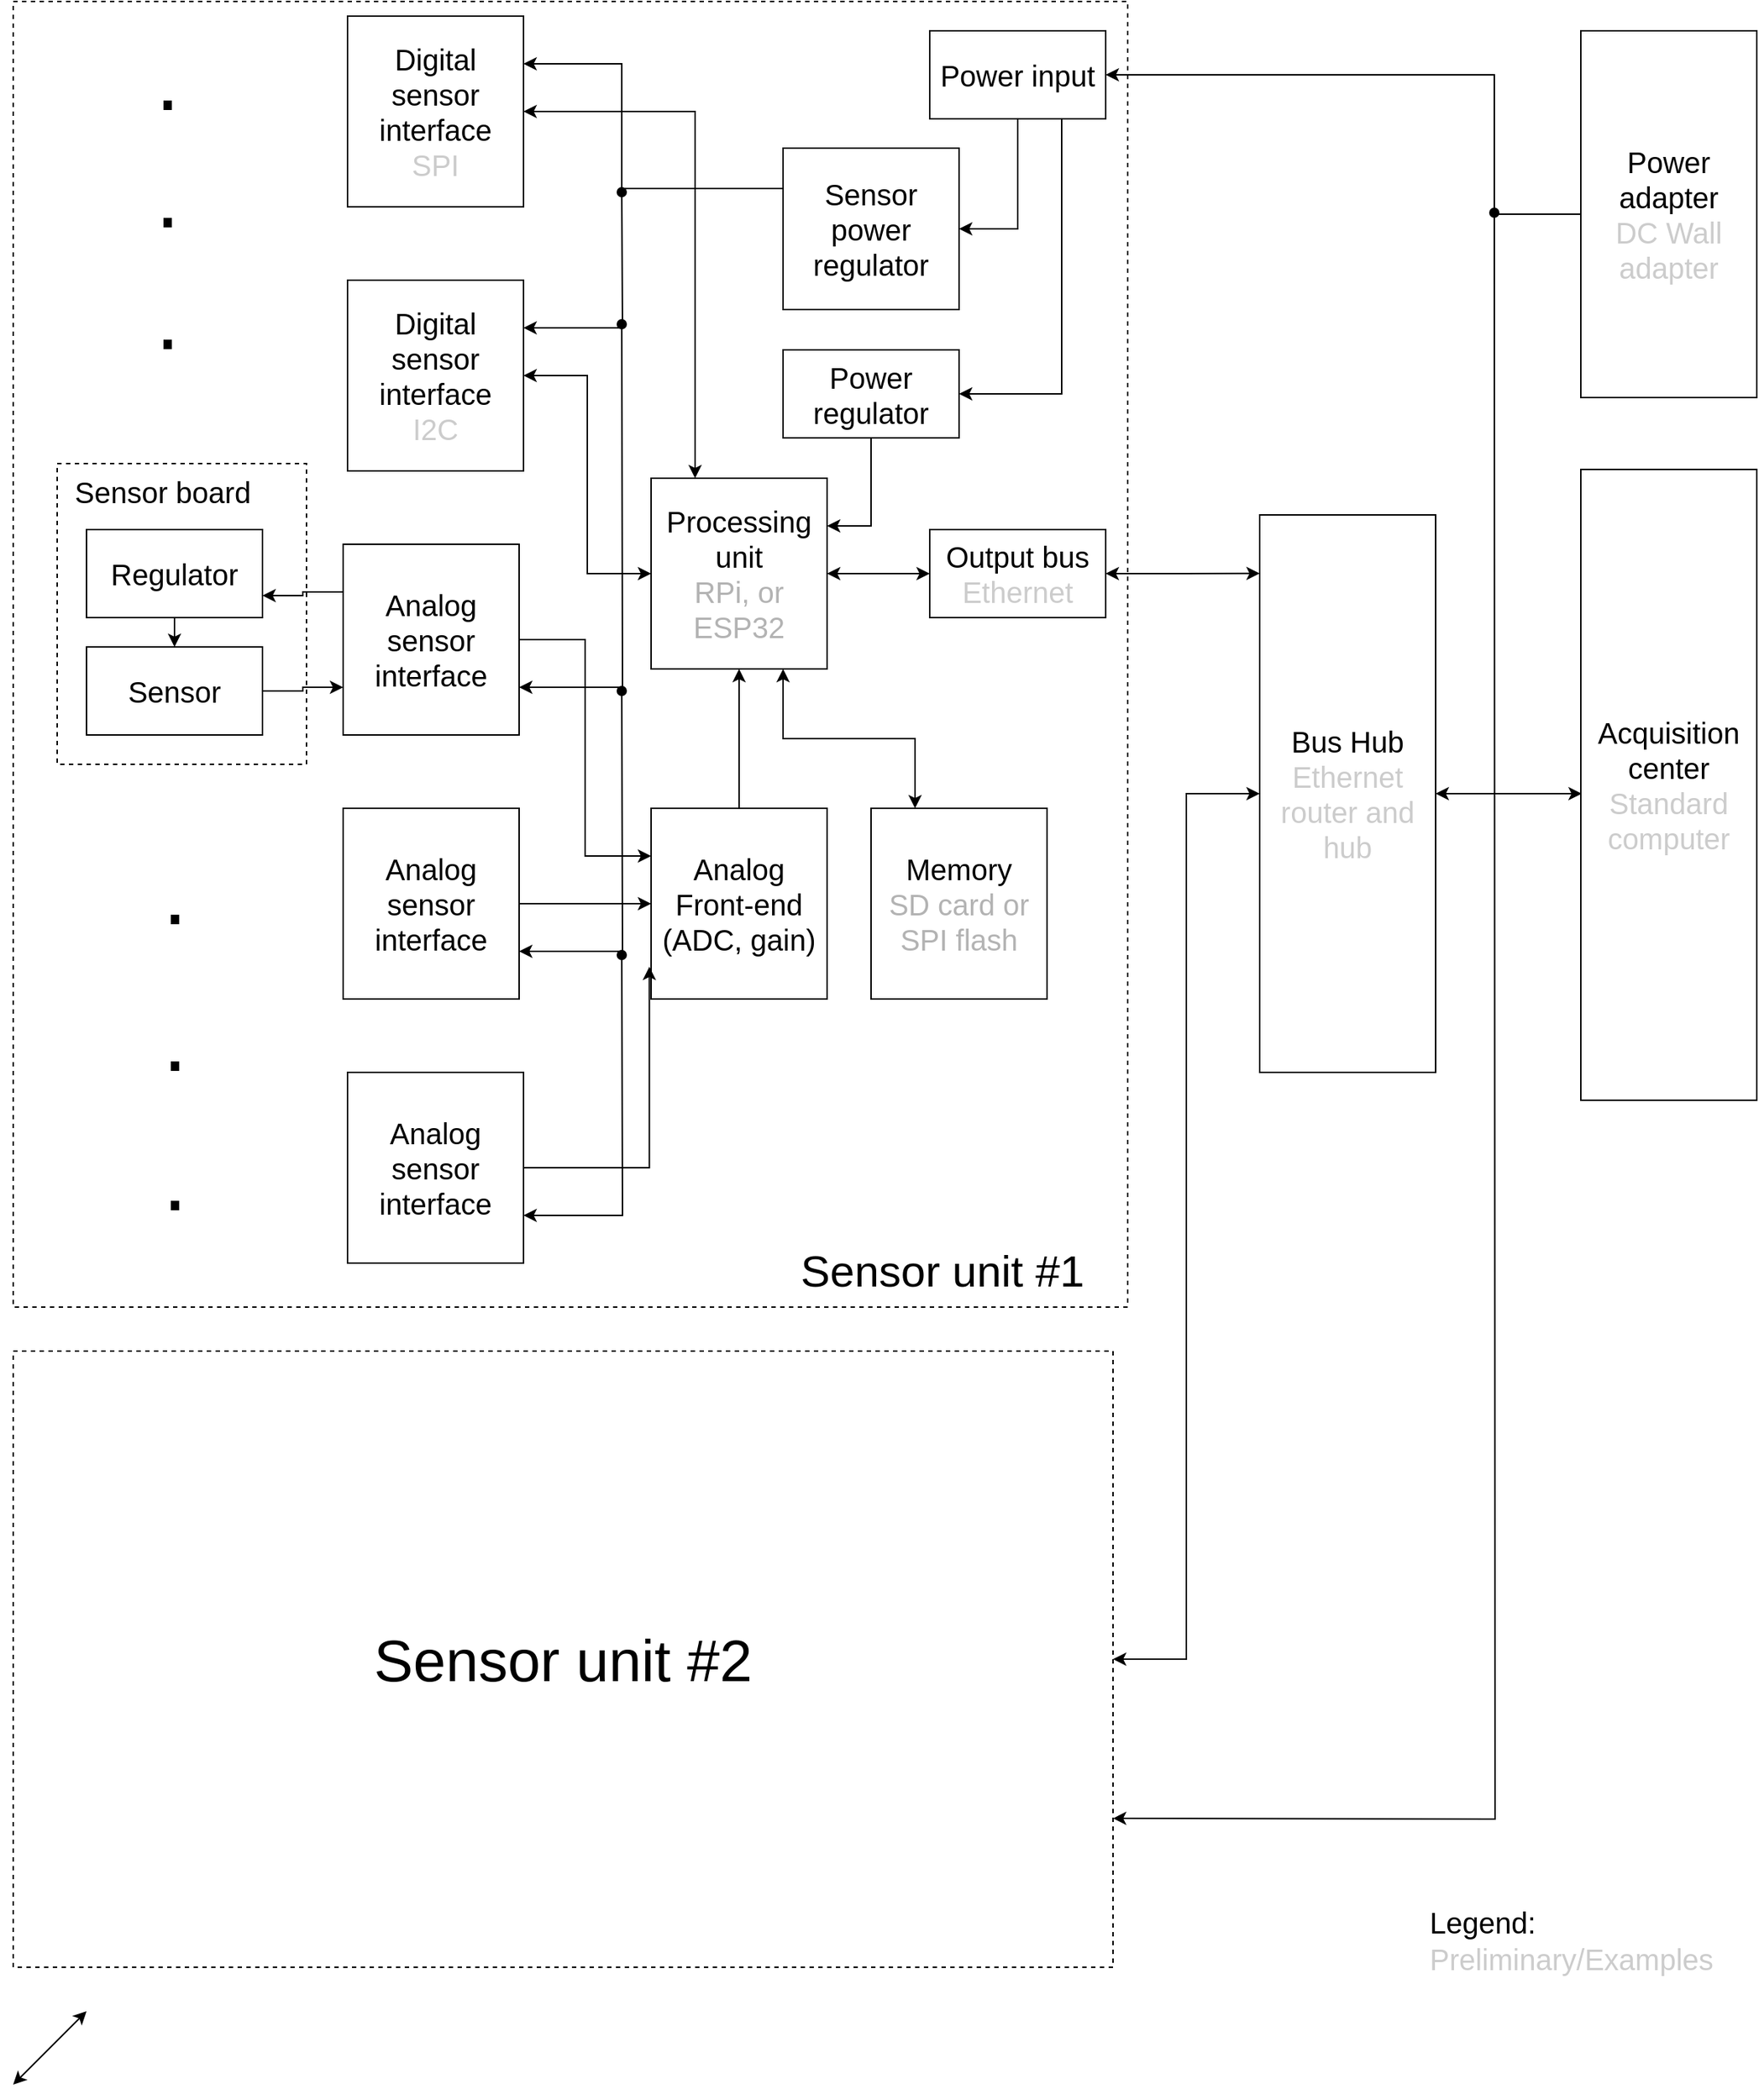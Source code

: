 <mxfile version="10.6.6" type="google"><diagram name="Page-1" id="efa7a0a1-bf9b-a30e-e6df-94a7791c09e9"><mxGraphModel dx="1394" dy="764" grid="1" gridSize="10" guides="1" tooltips="1" connect="1" arrows="1" fold="1" page="1" pageScale="1" pageWidth="826" pageHeight="1169" background="#ffffff" math="0" shadow="0"><root><mxCell id="0"/><mxCell id="1" parent="0"/><mxCell id="kzkqKNLbDxh-pXagG_wJ-166" value="" style="rounded=0;whiteSpace=wrap;html=1;dashed=1;" parent="1" vertex="1"><mxGeometry x="50" y="10" width="760" height="890" as="geometry"/></mxCell><mxCell id="kzkqKNLbDxh-pXagG_wJ-118" style="edgeStyle=orthogonalEdgeStyle;rounded=0;orthogonalLoop=1;jettySize=auto;html=1;exitX=1;exitY=0.5;exitDx=0;exitDy=0;startArrow=classic;startFill=1;" parent="1" source="kzkqKNLbDxh-pXagG_wJ-114" target="kzkqKNLbDxh-pXagG_wJ-117" edge="1"><mxGeometry relative="1" as="geometry"/></mxCell><mxCell id="kzkqKNLbDxh-pXagG_wJ-114" value="&lt;font style=&quot;font-size: 20px&quot;&gt;Processing unit&lt;br&gt;&lt;font color=&quot;#b3b3b3&quot;&gt;RPi, or ESP32&lt;/font&gt;&lt;br&gt;&lt;/font&gt;" style="rounded=0;whiteSpace=wrap;html=1;" parent="1" vertex="1"><mxGeometry x="485" y="335" width="120" height="130" as="geometry"/></mxCell><mxCell id="kzkqKNLbDxh-pXagG_wJ-146" style="edgeStyle=orthogonalEdgeStyle;rounded=0;orthogonalLoop=1;jettySize=auto;html=1;exitX=1;exitY=0.5;exitDx=0;exitDy=0;startArrow=classic;startFill=1;endArrow=classic;endFill=1;entryX=0;entryY=0.105;entryDx=0;entryDy=0;entryPerimeter=0;" parent="1" source="kzkqKNLbDxh-pXagG_wJ-117" target="kzkqKNLbDxh-pXagG_wJ-127" edge="1"><mxGeometry relative="1" as="geometry"><mxPoint x="899" y="399" as="targetPoint"/></mxGeometry></mxCell><mxCell id="kzkqKNLbDxh-pXagG_wJ-117" value="&lt;font style=&quot;font-size: 20px&quot;&gt;Output bus&lt;br&gt;&lt;font color=&quot;#cccccc&quot;&gt;Ethernet&lt;/font&gt;&lt;br&gt;&lt;/font&gt;" style="rounded=0;whiteSpace=wrap;html=1;" parent="1" vertex="1"><mxGeometry x="675" y="370" width="120" height="60" as="geometry"/></mxCell><mxCell id="kzkqKNLbDxh-pXagG_wJ-120" value="&lt;font style=&quot;font-size: 20px&quot; color=&quot;#cccccc&quot;&gt;Preliminary/Examples&lt;/font&gt;" style="text;html=1;resizable=0;points=[];autosize=1;align=left;verticalAlign=top;spacingTop=-4;" parent="1" vertex="1"><mxGeometry x="1014" y="1330" width="210" height="20" as="geometry"/></mxCell><mxCell id="kzkqKNLbDxh-pXagG_wJ-123" style="edgeStyle=orthogonalEdgeStyle;rounded=0;orthogonalLoop=1;jettySize=auto;html=1;exitX=0.5;exitY=0;exitDx=0;exitDy=0;entryX=0.5;entryY=1;entryDx=0;entryDy=0;startArrow=none;startFill=0;" parent="1" source="kzkqKNLbDxh-pXagG_wJ-122" target="kzkqKNLbDxh-pXagG_wJ-114" edge="1"><mxGeometry relative="1" as="geometry"/></mxCell><mxCell id="kzkqKNLbDxh-pXagG_wJ-122" value="&lt;font style=&quot;font-size: 20px&quot;&gt;Analog Front-end&lt;br&gt;(ADC, gain)&lt;br&gt;&lt;/font&gt;" style="rounded=0;whiteSpace=wrap;html=1;" parent="1" vertex="1"><mxGeometry x="485" y="560" width="120" height="130" as="geometry"/></mxCell><mxCell id="kzkqKNLbDxh-pXagG_wJ-149" style="edgeStyle=orthogonalEdgeStyle;rounded=0;orthogonalLoop=1;jettySize=auto;html=1;exitX=1;exitY=0.5;exitDx=0;exitDy=0;entryX=0;entryY=0.5;entryDx=0;entryDy=0;startArrow=classic;startFill=1;endArrow=none;endFill=0;" parent="1" source="kzkqKNLbDxh-pXagG_wJ-124" target="kzkqKNLbDxh-pXagG_wJ-148" edge="1"><mxGeometry relative="1" as="geometry"><Array as="points"><mxPoint x="1060" y="60"/><mxPoint x="1060" y="155"/></Array></mxGeometry></mxCell><mxCell id="kzkqKNLbDxh-pXagG_wJ-153" style="edgeStyle=orthogonalEdgeStyle;rounded=0;orthogonalLoop=1;jettySize=auto;html=1;exitX=0.75;exitY=1;exitDx=0;exitDy=0;entryX=1;entryY=0.5;entryDx=0;entryDy=0;startArrow=none;startFill=0;endArrow=classic;endFill=1;" parent="1" source="kzkqKNLbDxh-pXagG_wJ-124" target="kzkqKNLbDxh-pXagG_wJ-151" edge="1"><mxGeometry relative="1" as="geometry"/></mxCell><mxCell id="kzkqKNLbDxh-pXagG_wJ-156" style="edgeStyle=orthogonalEdgeStyle;rounded=0;orthogonalLoop=1;jettySize=auto;html=1;exitX=0.5;exitY=1;exitDx=0;exitDy=0;entryX=1;entryY=0.5;entryDx=0;entryDy=0;startArrow=none;startFill=0;endArrow=classic;endFill=1;" parent="1" source="kzkqKNLbDxh-pXagG_wJ-124" target="kzkqKNLbDxh-pXagG_wJ-152" edge="1"><mxGeometry relative="1" as="geometry"/></mxCell><mxCell id="kzkqKNLbDxh-pXagG_wJ-124" value="&lt;font style=&quot;font-size: 20px&quot;&gt;Power input&lt;br&gt;&lt;/font&gt;" style="rounded=0;whiteSpace=wrap;html=1;" parent="1" vertex="1"><mxGeometry x="675" y="30" width="120" height="60" as="geometry"/></mxCell><mxCell id="kzkqKNLbDxh-pXagG_wJ-129" style="edgeStyle=orthogonalEdgeStyle;rounded=0;orthogonalLoop=1;jettySize=auto;html=1;exitX=1;exitY=0.5;exitDx=0;exitDy=0;entryX=0.005;entryY=0.514;entryDx=0;entryDy=0;entryPerimeter=0;startArrow=classic;startFill=1;endArrow=classic;endFill=1;" parent="1" source="kzkqKNLbDxh-pXagG_wJ-127" target="kzkqKNLbDxh-pXagG_wJ-128" edge="1"><mxGeometry relative="1" as="geometry"/></mxCell><mxCell id="kzkqKNLbDxh-pXagG_wJ-145" style="edgeStyle=orthogonalEdgeStyle;rounded=0;orthogonalLoop=1;jettySize=auto;html=1;exitX=0;exitY=0.5;exitDx=0;exitDy=0;entryX=1;entryY=0.5;entryDx=0;entryDy=0;startArrow=classic;startFill=1;endArrow=classic;endFill=1;" parent="1" source="kzkqKNLbDxh-pXagG_wJ-127" target="kzkqKNLbDxh-pXagG_wJ-143" edge="1"><mxGeometry relative="1" as="geometry"/></mxCell><mxCell id="kzkqKNLbDxh-pXagG_wJ-127" value="&lt;font style=&quot;font-size: 20px&quot;&gt;Bus Hub&lt;br&gt;&lt;font color=&quot;#cccccc&quot;&gt;Ethernet router and hub&lt;/font&gt;&lt;br&gt;&lt;/font&gt;" style="rounded=0;whiteSpace=wrap;html=1;" parent="1" vertex="1"><mxGeometry x="900" y="360" width="120" height="380" as="geometry"/></mxCell><mxCell id="kzkqKNLbDxh-pXagG_wJ-128" value="&lt;font style=&quot;font-size: 20px&quot;&gt;Acquisition center&lt;br&gt;&lt;font color=&quot;#cccccc&quot;&gt;Standard computer&lt;/font&gt;&lt;br&gt;&lt;/font&gt;" style="rounded=0;whiteSpace=wrap;html=1;" parent="1" vertex="1"><mxGeometry x="1119" y="329" width="120" height="430" as="geometry"/></mxCell><mxCell id="kzkqKNLbDxh-pXagG_wJ-132" style="edgeStyle=orthogonalEdgeStyle;rounded=0;orthogonalLoop=1;jettySize=auto;html=1;exitX=1;exitY=0.5;exitDx=0;exitDy=0;entryX=0;entryY=0.5;entryDx=0;entryDy=0;startArrow=none;startFill=0;endArrow=classic;endFill=1;" parent="1" source="kzkqKNLbDxh-pXagG_wJ-131" target="kzkqKNLbDxh-pXagG_wJ-122" edge="1"><mxGeometry relative="1" as="geometry"/></mxCell><mxCell id="kzkqKNLbDxh-pXagG_wJ-163" style="edgeStyle=orthogonalEdgeStyle;rounded=0;orthogonalLoop=1;jettySize=auto;html=1;exitX=1;exitY=0.75;exitDx=0;exitDy=0;startArrow=classic;startFill=1;endArrow=oval;endFill=1;" parent="1" source="kzkqKNLbDxh-pXagG_wJ-131" edge="1"><mxGeometry relative="1" as="geometry"><mxPoint x="465" y="480.0" as="targetPoint"/></mxGeometry></mxCell><mxCell id="kzkqKNLbDxh-pXagG_wJ-131" value="&lt;font style=&quot;font-size: 20px&quot;&gt;Analog sensor interface&lt;br&gt;&lt;/font&gt;" style="rounded=0;whiteSpace=wrap;html=1;" parent="1" vertex="1"><mxGeometry x="275" y="560" width="120" height="130" as="geometry"/></mxCell><mxCell id="kzkqKNLbDxh-pXagG_wJ-134" style="edgeStyle=orthogonalEdgeStyle;rounded=0;orthogonalLoop=1;jettySize=auto;html=1;exitX=1;exitY=0.5;exitDx=0;exitDy=0;entryX=-0.01;entryY=0.831;entryDx=0;entryDy=0;entryPerimeter=0;startArrow=none;startFill=0;endArrow=classic;endFill=1;" parent="1" source="kzkqKNLbDxh-pXagG_wJ-133" target="kzkqKNLbDxh-pXagG_wJ-122" edge="1"><mxGeometry relative="1" as="geometry"/></mxCell><mxCell id="kzkqKNLbDxh-pXagG_wJ-164" style="edgeStyle=orthogonalEdgeStyle;rounded=0;orthogonalLoop=1;jettySize=auto;html=1;exitX=1;exitY=0.75;exitDx=0;exitDy=0;startArrow=classic;startFill=1;endArrow=oval;endFill=1;" parent="1" source="kzkqKNLbDxh-pXagG_wJ-133" edge="1"><mxGeometry relative="1" as="geometry"><mxPoint x="465" y="660.0" as="targetPoint"/></mxGeometry></mxCell><mxCell id="kzkqKNLbDxh-pXagG_wJ-133" value="&lt;font style=&quot;font-size: 20px&quot;&gt;Analog sensor interface&lt;br&gt;&lt;/font&gt;" style="rounded=0;whiteSpace=wrap;html=1;" parent="1" vertex="1"><mxGeometry x="278" y="740" width="120" height="130" as="geometry"/></mxCell><mxCell id="kzkqKNLbDxh-pXagG_wJ-136" style="edgeStyle=orthogonalEdgeStyle;rounded=0;orthogonalLoop=1;jettySize=auto;html=1;exitX=1;exitY=0.5;exitDx=0;exitDy=0;entryX=0;entryY=0.25;entryDx=0;entryDy=0;startArrow=none;startFill=0;endArrow=classic;endFill=1;" parent="1" source="kzkqKNLbDxh-pXagG_wJ-135" target="kzkqKNLbDxh-pXagG_wJ-122" edge="1"><mxGeometry relative="1" as="geometry"/></mxCell><mxCell id="kzkqKNLbDxh-pXagG_wJ-162" style="edgeStyle=orthogonalEdgeStyle;rounded=0;orthogonalLoop=1;jettySize=auto;html=1;exitX=1;exitY=0.75;exitDx=0;exitDy=0;startArrow=classic;startFill=1;endArrow=oval;endFill=1;" parent="1" source="kzkqKNLbDxh-pXagG_wJ-135" edge="1"><mxGeometry relative="1" as="geometry"><mxPoint x="465" y="230" as="targetPoint"/></mxGeometry></mxCell><mxCell id="kzkqKNLbDxh-pXagG_wJ-135" value="&lt;font style=&quot;font-size: 20px&quot;&gt;Analog sensor interface&lt;br&gt;&lt;/font&gt;" style="rounded=0;whiteSpace=wrap;html=1;" parent="1" vertex="1"><mxGeometry x="275" y="380" width="120" height="130" as="geometry"/></mxCell><mxCell id="kzkqKNLbDxh-pXagG_wJ-139" style="edgeStyle=orthogonalEdgeStyle;rounded=0;orthogonalLoop=1;jettySize=auto;html=1;exitX=1;exitY=0.5;exitDx=0;exitDy=0;entryX=0;entryY=0.5;entryDx=0;entryDy=0;startArrow=classic;startFill=1;endArrow=classic;endFill=1;" parent="1" source="kzkqKNLbDxh-pXagG_wJ-137" target="kzkqKNLbDxh-pXagG_wJ-114" edge="1"><mxGeometry relative="1" as="geometry"/></mxCell><mxCell id="kzkqKNLbDxh-pXagG_wJ-161" style="edgeStyle=orthogonalEdgeStyle;rounded=0;orthogonalLoop=1;jettySize=auto;html=1;exitX=1;exitY=0.25;exitDx=0;exitDy=0;startArrow=classic;startFill=1;endArrow=oval;endFill=1;" parent="1" source="kzkqKNLbDxh-pXagG_wJ-137" edge="1"><mxGeometry relative="1" as="geometry"><mxPoint x="465" y="140" as="targetPoint"/></mxGeometry></mxCell><mxCell id="kzkqKNLbDxh-pXagG_wJ-137" value="&lt;font style=&quot;font-size: 20px&quot;&gt;Digital sensor interface&lt;br&gt;&lt;font color=&quot;#cccccc&quot;&gt;I2C&lt;/font&gt;&lt;br&gt;&lt;/font&gt;" style="rounded=0;whiteSpace=wrap;html=1;" parent="1" vertex="1"><mxGeometry x="278" y="200" width="120" height="130" as="geometry"/></mxCell><mxCell id="kzkqKNLbDxh-pXagG_wJ-141" style="edgeStyle=orthogonalEdgeStyle;rounded=0;orthogonalLoop=1;jettySize=auto;html=1;exitX=1;exitY=0.5;exitDx=0;exitDy=0;entryX=0.25;entryY=0;entryDx=0;entryDy=0;startArrow=classic;startFill=1;endArrow=classic;endFill=1;" parent="1" source="kzkqKNLbDxh-pXagG_wJ-138" target="kzkqKNLbDxh-pXagG_wJ-114" edge="1"><mxGeometry relative="1" as="geometry"/></mxCell><mxCell id="kzkqKNLbDxh-pXagG_wJ-138" value="&lt;font style=&quot;font-size: 20px&quot;&gt;Digital sensor interface&lt;br&gt;&lt;font color=&quot;#cccccc&quot;&gt;SPI&lt;/font&gt;&lt;br&gt;&lt;/font&gt;" style="rounded=0;whiteSpace=wrap;html=1;" parent="1" vertex="1"><mxGeometry x="278" y="20" width="120" height="130" as="geometry"/></mxCell><mxCell id="kzkqKNLbDxh-pXagG_wJ-142" value="&lt;font style=&quot;font-size: 20px&quot;&gt;Legend:&lt;/font&gt;" style="text;html=1;resizable=0;points=[];autosize=1;align=left;verticalAlign=top;spacingTop=-4;" parent="1" vertex="1"><mxGeometry x="1014" y="1305" width="90" height="20" as="geometry"/></mxCell><mxCell id="kzkqKNLbDxh-pXagG_wJ-150" style="edgeStyle=orthogonalEdgeStyle;rounded=0;orthogonalLoop=1;jettySize=auto;html=1;exitX=1;exitY=0.75;exitDx=0;exitDy=0;startArrow=classic;startFill=1;endArrow=oval;endFill=1;" parent="1" edge="1"><mxGeometry relative="1" as="geometry"><mxPoint x="1060" y="154" as="targetPoint"/><mxPoint x="800" y="1248.529" as="sourcePoint"/></mxGeometry></mxCell><mxCell id="kzkqKNLbDxh-pXagG_wJ-143" value="&lt;font style=&quot;font-size: 40px&quot;&gt;Sensor unit #2&lt;/font&gt;" style="rounded=0;whiteSpace=wrap;html=1;dashed=1;" parent="1" vertex="1"><mxGeometry x="50" y="930" width="750" height="420" as="geometry"/></mxCell><mxCell id="kzkqKNLbDxh-pXagG_wJ-148" value="&lt;font style=&quot;font-size: 20px&quot;&gt;Power adapter&lt;br&gt;&lt;font color=&quot;#cccccc&quot;&gt;DC Wall adapter&lt;/font&gt;&lt;br&gt;&lt;/font&gt;" style="rounded=0;whiteSpace=wrap;html=1;" parent="1" vertex="1"><mxGeometry x="1119" y="30" width="120" height="250" as="geometry"/></mxCell><mxCell id="kzkqKNLbDxh-pXagG_wJ-155" style="edgeStyle=orthogonalEdgeStyle;rounded=0;orthogonalLoop=1;jettySize=auto;html=1;exitX=0.5;exitY=1;exitDx=0;exitDy=0;entryX=1;entryY=0.25;entryDx=0;entryDy=0;startArrow=none;startFill=0;endArrow=classic;endFill=1;" parent="1" source="kzkqKNLbDxh-pXagG_wJ-151" target="kzkqKNLbDxh-pXagG_wJ-114" edge="1"><mxGeometry relative="1" as="geometry"/></mxCell><mxCell id="kzkqKNLbDxh-pXagG_wJ-151" value="&lt;font style=&quot;font-size: 20px&quot;&gt;Power regulator&lt;br&gt;&lt;/font&gt;" style="rounded=0;whiteSpace=wrap;html=1;" parent="1" vertex="1"><mxGeometry x="575" y="247.5" width="120" height="60" as="geometry"/></mxCell><mxCell id="kzkqKNLbDxh-pXagG_wJ-157" style="edgeStyle=orthogonalEdgeStyle;rounded=0;orthogonalLoop=1;jettySize=auto;html=1;exitX=0;exitY=0.25;exitDx=0;exitDy=0;entryX=1;entryY=0.25;entryDx=0;entryDy=0;startArrow=none;startFill=0;endArrow=classic;endFill=1;" parent="1" source="kzkqKNLbDxh-pXagG_wJ-152" target="kzkqKNLbDxh-pXagG_wJ-138" edge="1"><mxGeometry relative="1" as="geometry"><Array as="points"><mxPoint x="465" y="137"/><mxPoint x="465" y="53"/></Array></mxGeometry></mxCell><mxCell id="kzkqKNLbDxh-pXagG_wJ-152" value="&lt;font style=&quot;font-size: 20px&quot;&gt;Sensor power regulator&lt;br&gt;&lt;/font&gt;" style="rounded=0;whiteSpace=wrap;html=1;" parent="1" vertex="1"><mxGeometry x="575" y="110" width="120" height="110" as="geometry"/></mxCell><mxCell id="kzkqKNLbDxh-pXagG_wJ-167" value="&lt;font style=&quot;font-size: 30px&quot;&gt;Sensor unit #1&lt;/font&gt;" style="text;html=1;resizable=0;points=[];autosize=1;align=left;verticalAlign=top;spacingTop=-4;" parent="1" vertex="1"><mxGeometry x="585" y="855" width="210" height="20" as="geometry"/></mxCell><mxCell id="kzkqKNLbDxh-pXagG_wJ-170" value="" style="rounded=0;whiteSpace=wrap;html=1;dashed=1;" parent="1" vertex="1"><mxGeometry x="80" y="325" width="170" height="205" as="geometry"/></mxCell><mxCell id="kzkqKNLbDxh-pXagG_wJ-174" style="edgeStyle=orthogonalEdgeStyle;rounded=0;orthogonalLoop=1;jettySize=auto;html=1;exitX=0.5;exitY=1;exitDx=0;exitDy=0;entryX=0.5;entryY=0;entryDx=0;entryDy=0;startArrow=none;startFill=0;endArrow=classic;endFill=1;" parent="1" source="kzkqKNLbDxh-pXagG_wJ-168" target="kzkqKNLbDxh-pXagG_wJ-169" edge="1"><mxGeometry relative="1" as="geometry"/></mxCell><mxCell id="kzkqKNLbDxh-pXagG_wJ-168" value="&lt;font style=&quot;font-size: 20px&quot;&gt;Regulator&lt;br&gt;&lt;/font&gt;" style="rounded=0;whiteSpace=wrap;html=1;" parent="1" vertex="1"><mxGeometry x="100" y="370" width="120" height="60" as="geometry"/></mxCell><mxCell id="kzkqKNLbDxh-pXagG_wJ-169" value="&lt;font style=&quot;font-size: 20px&quot;&gt;Sensor&lt;br&gt;&lt;/font&gt;" style="rounded=0;whiteSpace=wrap;html=1;" parent="1" vertex="1"><mxGeometry x="100" y="450" width="120" height="60" as="geometry"/></mxCell><mxCell id="kzkqKNLbDxh-pXagG_wJ-171" value="&lt;font style=&quot;font-size: 20px&quot;&gt;Sensor board&lt;/font&gt;" style="text;html=1;resizable=0;points=[];autosize=1;align=left;verticalAlign=top;spacingTop=-4;" parent="1" vertex="1"><mxGeometry x="90" y="330" width="140" height="20" as="geometry"/></mxCell><mxCell id="kzkqKNLbDxh-pXagG_wJ-172" style="edgeStyle=orthogonalEdgeStyle;rounded=0;orthogonalLoop=1;jettySize=auto;html=1;exitX=0;exitY=0.25;exitDx=0;exitDy=0;entryX=1;entryY=0.75;entryDx=0;entryDy=0;startArrow=none;startFill=0;endArrow=classic;endFill=1;" parent="1" source="kzkqKNLbDxh-pXagG_wJ-135" target="kzkqKNLbDxh-pXagG_wJ-168" edge="1"><mxGeometry relative="1" as="geometry"/></mxCell><mxCell id="kzkqKNLbDxh-pXagG_wJ-173" style="edgeStyle=orthogonalEdgeStyle;rounded=0;orthogonalLoop=1;jettySize=auto;html=1;exitX=0;exitY=0.75;exitDx=0;exitDy=0;entryX=1;entryY=0.5;entryDx=0;entryDy=0;startArrow=classic;startFill=1;endArrow=none;endFill=0;" parent="1" source="kzkqKNLbDxh-pXagG_wJ-135" target="kzkqKNLbDxh-pXagG_wJ-169" edge="1"><mxGeometry relative="1" as="geometry"/></mxCell><mxCell id="kzkqKNLbDxh-pXagG_wJ-175" value="&lt;font style=&quot;font-size: 60px&quot;&gt;.&lt;br&gt;&lt;br&gt;&lt;/font&gt;" style="text;html=1;resizable=0;points=[];autosize=1;align=left;verticalAlign=top;spacingTop=-4;" parent="1" vertex="1"><mxGeometry x="145" y="25" width="30" height="60" as="geometry"/></mxCell><mxCell id="kzkqKNLbDxh-pXagG_wJ-176" value="&lt;font style=&quot;font-size: 60px&quot;&gt;.&lt;br&gt;&lt;br&gt;&lt;/font&gt;" style="text;html=1;resizable=0;points=[];autosize=1;align=left;verticalAlign=top;spacingTop=-4;" parent="1" vertex="1"><mxGeometry x="145" y="105" width="30" height="60" as="geometry"/></mxCell><mxCell id="kzkqKNLbDxh-pXagG_wJ-177" value="&lt;font style=&quot;font-size: 60px&quot;&gt;.&lt;br&gt;&lt;br&gt;&lt;/font&gt;" style="text;html=1;resizable=0;points=[];autosize=1;align=left;verticalAlign=top;spacingTop=-4;" parent="1" vertex="1"><mxGeometry x="145" y="187.5" width="30" height="60" as="geometry"/></mxCell><mxCell id="kzkqKNLbDxh-pXagG_wJ-178" value="&lt;font style=&quot;font-size: 60px&quot;&gt;.&lt;br&gt;&lt;br&gt;&lt;/font&gt;" style="text;html=1;resizable=0;points=[];autosize=1;align=left;verticalAlign=top;spacingTop=-4;" parent="1" vertex="1"><mxGeometry x="150" y="580" width="30" height="60" as="geometry"/></mxCell><mxCell id="kzkqKNLbDxh-pXagG_wJ-179" value="&lt;font style=&quot;font-size: 60px&quot;&gt;.&lt;br&gt;&lt;br&gt;&lt;/font&gt;" style="text;html=1;resizable=0;points=[];autosize=1;align=left;verticalAlign=top;spacingTop=-4;" parent="1" vertex="1"><mxGeometry x="150" y="680" width="30" height="60" as="geometry"/></mxCell><mxCell id="kzkqKNLbDxh-pXagG_wJ-180" value="&lt;font style=&quot;font-size: 60px&quot;&gt;.&lt;br&gt;&lt;br&gt;&lt;/font&gt;" style="text;html=1;resizable=0;points=[];autosize=1;align=left;verticalAlign=top;spacingTop=-4;" parent="1" vertex="1"><mxGeometry x="150" y="775" width="30" height="60" as="geometry"/></mxCell><mxCell id="2ItIgygLt_YnrrFDc7uh-5" style="edgeStyle=orthogonalEdgeStyle;rounded=0;orthogonalLoop=1;jettySize=auto;html=1;exitX=0.25;exitY=0;exitDx=0;exitDy=0;entryX=0.75;entryY=1;entryDx=0;entryDy=0;startArrow=classic;startFill=1;" edge="1" parent="1" source="2ItIgygLt_YnrrFDc7uh-1" target="kzkqKNLbDxh-pXagG_wJ-114"><mxGeometry relative="1" as="geometry"/></mxCell><mxCell id="2ItIgygLt_YnrrFDc7uh-1" value="&lt;font style=&quot;font-size: 20px&quot;&gt;Memory&lt;br&gt;&lt;font color=&quot;#b3b3b3&quot;&gt;SD card or SPI flash&lt;/font&gt;&lt;br&gt;&lt;/font&gt;" style="rounded=0;whiteSpace=wrap;html=1;" vertex="1" parent="1"><mxGeometry x="635" y="560" width="120" height="130" as="geometry"/></mxCell><mxCell id="2ItIgygLt_YnrrFDc7uh-2" value="" style="endArrow=classic;startArrow=classic;html=1;" edge="1" parent="1"><mxGeometry width="50" height="50" relative="1" as="geometry"><mxPoint x="50" y="1430" as="sourcePoint"/><mxPoint x="100" y="1380" as="targetPoint"/></mxGeometry></mxCell></root></mxGraphModel></diagram></mxfile>